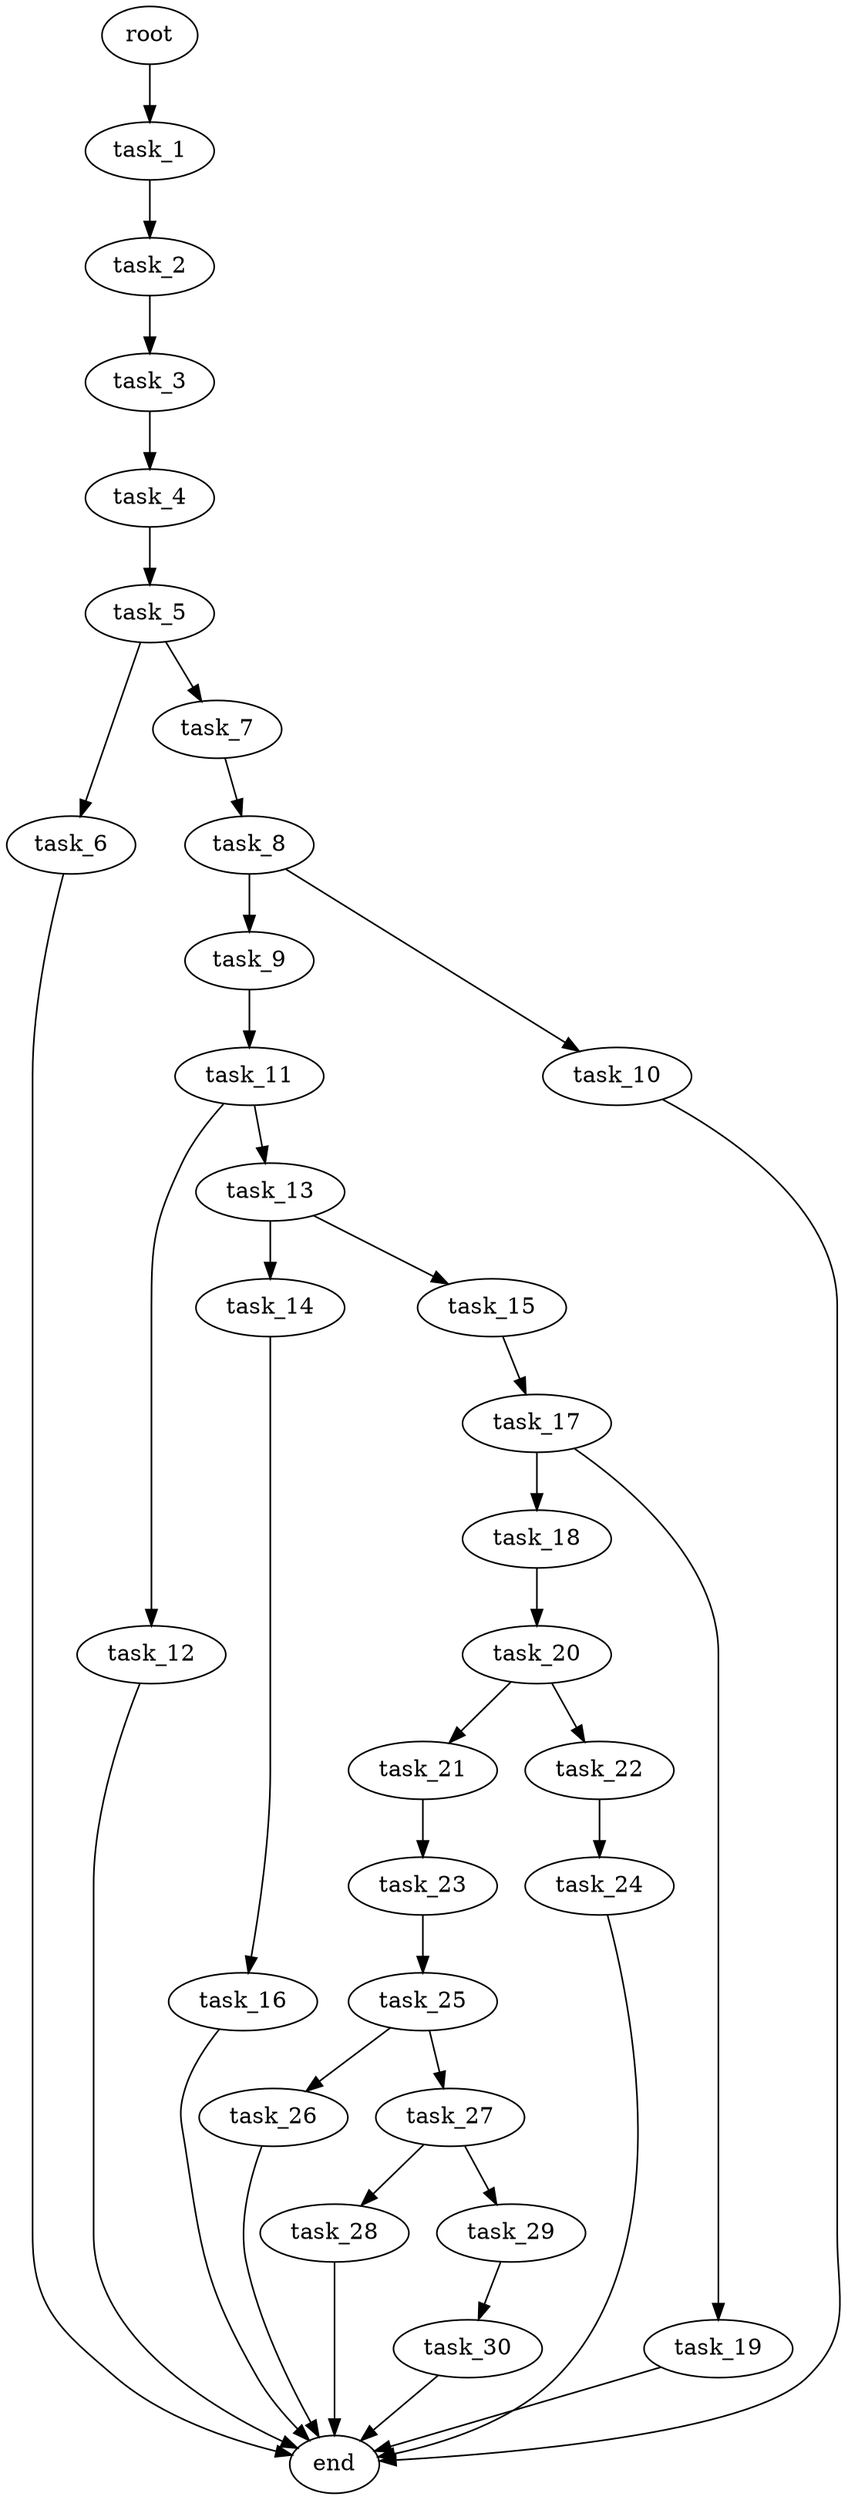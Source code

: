 digraph G {
  root [size="0.000000e+00"];
  task_1 [size="8.122150e+09"];
  task_2 [size="4.886144e+09"];
  task_3 [size="5.189492e+09"];
  task_4 [size="5.847631e+09"];
  task_5 [size="7.137777e+09"];
  task_6 [size="7.900887e+09"];
  task_7 [size="1.241769e+09"];
  task_8 [size="7.530129e+09"];
  task_9 [size="9.656845e+09"];
  task_10 [size="8.976125e+09"];
  task_11 [size="1.807461e+09"];
  task_12 [size="5.991427e+09"];
  task_13 [size="1.800196e+09"];
  task_14 [size="5.547663e+09"];
  task_15 [size="8.005329e+09"];
  task_16 [size="1.231330e+09"];
  task_17 [size="1.289031e+09"];
  task_18 [size="2.063093e+09"];
  task_19 [size="1.612941e+09"];
  task_20 [size="5.625400e+09"];
  task_21 [size="8.514650e+09"];
  task_22 [size="3.510178e+08"];
  task_23 [size="9.799304e+09"];
  task_24 [size="5.061977e+09"];
  task_25 [size="3.636233e+09"];
  task_26 [size="5.444727e+09"];
  task_27 [size="4.231090e+09"];
  task_28 [size="9.452340e+09"];
  task_29 [size="1.855558e+06"];
  task_30 [size="3.006699e+09"];
  end [size="0.000000e+00"];

  root -> task_1 [size="1.000000e-12"];
  task_1 -> task_2 [size="4.886144e+08"];
  task_2 -> task_3 [size="5.189492e+08"];
  task_3 -> task_4 [size="5.847631e+08"];
  task_4 -> task_5 [size="7.137777e+08"];
  task_5 -> task_6 [size="7.900887e+08"];
  task_5 -> task_7 [size="1.241769e+08"];
  task_6 -> end [size="1.000000e-12"];
  task_7 -> task_8 [size="7.530129e+08"];
  task_8 -> task_9 [size="9.656845e+08"];
  task_8 -> task_10 [size="8.976125e+08"];
  task_9 -> task_11 [size="1.807461e+08"];
  task_10 -> end [size="1.000000e-12"];
  task_11 -> task_12 [size="5.991427e+08"];
  task_11 -> task_13 [size="1.800196e+08"];
  task_12 -> end [size="1.000000e-12"];
  task_13 -> task_14 [size="5.547663e+08"];
  task_13 -> task_15 [size="8.005329e+08"];
  task_14 -> task_16 [size="1.231330e+08"];
  task_15 -> task_17 [size="1.289031e+08"];
  task_16 -> end [size="1.000000e-12"];
  task_17 -> task_18 [size="2.063093e+08"];
  task_17 -> task_19 [size="1.612941e+08"];
  task_18 -> task_20 [size="5.625400e+08"];
  task_19 -> end [size="1.000000e-12"];
  task_20 -> task_21 [size="8.514650e+08"];
  task_20 -> task_22 [size="3.510178e+07"];
  task_21 -> task_23 [size="9.799304e+08"];
  task_22 -> task_24 [size="5.061977e+08"];
  task_23 -> task_25 [size="3.636233e+08"];
  task_24 -> end [size="1.000000e-12"];
  task_25 -> task_26 [size="5.444727e+08"];
  task_25 -> task_27 [size="4.231090e+08"];
  task_26 -> end [size="1.000000e-12"];
  task_27 -> task_28 [size="9.452340e+08"];
  task_27 -> task_29 [size="1.855558e+05"];
  task_28 -> end [size="1.000000e-12"];
  task_29 -> task_30 [size="3.006699e+08"];
  task_30 -> end [size="1.000000e-12"];
}
